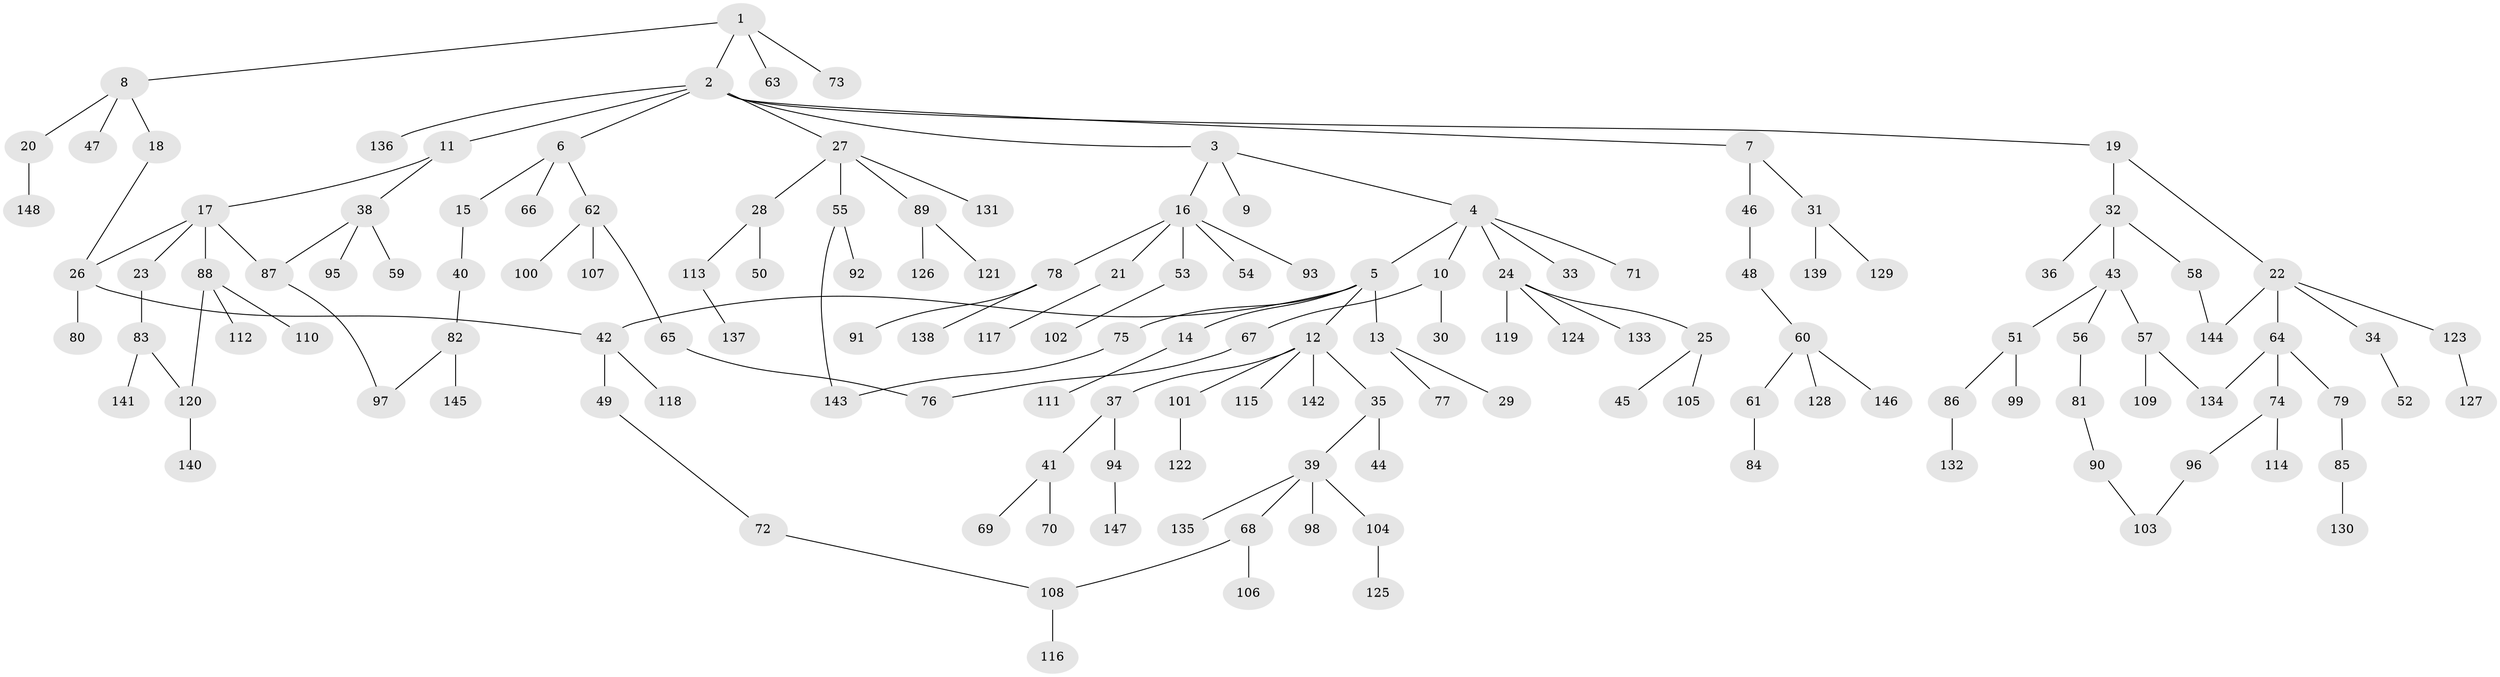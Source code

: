 // coarse degree distribution, {3: 0.0970873786407767, 9: 0.009708737864077669, 4: 0.05825242718446602, 5: 0.07766990291262135, 6: 0.02912621359223301, 1: 0.4368932038834951, 2: 0.2912621359223301}
// Generated by graph-tools (version 1.1) at 2025/51/02/27/25 19:51:40]
// undirected, 148 vertices, 158 edges
graph export_dot {
graph [start="1"]
  node [color=gray90,style=filled];
  1;
  2;
  3;
  4;
  5;
  6;
  7;
  8;
  9;
  10;
  11;
  12;
  13;
  14;
  15;
  16;
  17;
  18;
  19;
  20;
  21;
  22;
  23;
  24;
  25;
  26;
  27;
  28;
  29;
  30;
  31;
  32;
  33;
  34;
  35;
  36;
  37;
  38;
  39;
  40;
  41;
  42;
  43;
  44;
  45;
  46;
  47;
  48;
  49;
  50;
  51;
  52;
  53;
  54;
  55;
  56;
  57;
  58;
  59;
  60;
  61;
  62;
  63;
  64;
  65;
  66;
  67;
  68;
  69;
  70;
  71;
  72;
  73;
  74;
  75;
  76;
  77;
  78;
  79;
  80;
  81;
  82;
  83;
  84;
  85;
  86;
  87;
  88;
  89;
  90;
  91;
  92;
  93;
  94;
  95;
  96;
  97;
  98;
  99;
  100;
  101;
  102;
  103;
  104;
  105;
  106;
  107;
  108;
  109;
  110;
  111;
  112;
  113;
  114;
  115;
  116;
  117;
  118;
  119;
  120;
  121;
  122;
  123;
  124;
  125;
  126;
  127;
  128;
  129;
  130;
  131;
  132;
  133;
  134;
  135;
  136;
  137;
  138;
  139;
  140;
  141;
  142;
  143;
  144;
  145;
  146;
  147;
  148;
  1 -- 2;
  1 -- 8;
  1 -- 63;
  1 -- 73;
  2 -- 3;
  2 -- 6;
  2 -- 7;
  2 -- 11;
  2 -- 19;
  2 -- 27;
  2 -- 136;
  3 -- 4;
  3 -- 9;
  3 -- 16;
  4 -- 5;
  4 -- 10;
  4 -- 24;
  4 -- 33;
  4 -- 71;
  5 -- 12;
  5 -- 13;
  5 -- 14;
  5 -- 42;
  5 -- 75;
  6 -- 15;
  6 -- 62;
  6 -- 66;
  7 -- 31;
  7 -- 46;
  8 -- 18;
  8 -- 20;
  8 -- 47;
  10 -- 30;
  10 -- 67;
  11 -- 17;
  11 -- 38;
  12 -- 35;
  12 -- 37;
  12 -- 101;
  12 -- 115;
  12 -- 142;
  13 -- 29;
  13 -- 77;
  14 -- 111;
  15 -- 40;
  16 -- 21;
  16 -- 53;
  16 -- 54;
  16 -- 78;
  16 -- 93;
  17 -- 23;
  17 -- 87;
  17 -- 88;
  17 -- 26;
  18 -- 26;
  19 -- 22;
  19 -- 32;
  20 -- 148;
  21 -- 117;
  22 -- 34;
  22 -- 64;
  22 -- 123;
  22 -- 144;
  23 -- 83;
  24 -- 25;
  24 -- 119;
  24 -- 124;
  24 -- 133;
  25 -- 45;
  25 -- 105;
  26 -- 80;
  26 -- 42;
  27 -- 28;
  27 -- 55;
  27 -- 89;
  27 -- 131;
  28 -- 50;
  28 -- 113;
  31 -- 129;
  31 -- 139;
  32 -- 36;
  32 -- 43;
  32 -- 58;
  34 -- 52;
  35 -- 39;
  35 -- 44;
  37 -- 41;
  37 -- 94;
  38 -- 59;
  38 -- 95;
  38 -- 87;
  39 -- 68;
  39 -- 98;
  39 -- 104;
  39 -- 135;
  40 -- 82;
  41 -- 69;
  41 -- 70;
  42 -- 49;
  42 -- 118;
  43 -- 51;
  43 -- 56;
  43 -- 57;
  46 -- 48;
  48 -- 60;
  49 -- 72;
  51 -- 86;
  51 -- 99;
  53 -- 102;
  55 -- 92;
  55 -- 143;
  56 -- 81;
  57 -- 109;
  57 -- 134;
  58 -- 144;
  60 -- 61;
  60 -- 128;
  60 -- 146;
  61 -- 84;
  62 -- 65;
  62 -- 100;
  62 -- 107;
  64 -- 74;
  64 -- 79;
  64 -- 134;
  65 -- 76;
  67 -- 76;
  68 -- 106;
  68 -- 108;
  72 -- 108;
  74 -- 96;
  74 -- 114;
  75 -- 143;
  78 -- 91;
  78 -- 138;
  79 -- 85;
  81 -- 90;
  82 -- 97;
  82 -- 145;
  83 -- 141;
  83 -- 120;
  85 -- 130;
  86 -- 132;
  87 -- 97;
  88 -- 110;
  88 -- 112;
  88 -- 120;
  89 -- 121;
  89 -- 126;
  90 -- 103;
  94 -- 147;
  96 -- 103;
  101 -- 122;
  104 -- 125;
  108 -- 116;
  113 -- 137;
  120 -- 140;
  123 -- 127;
}
